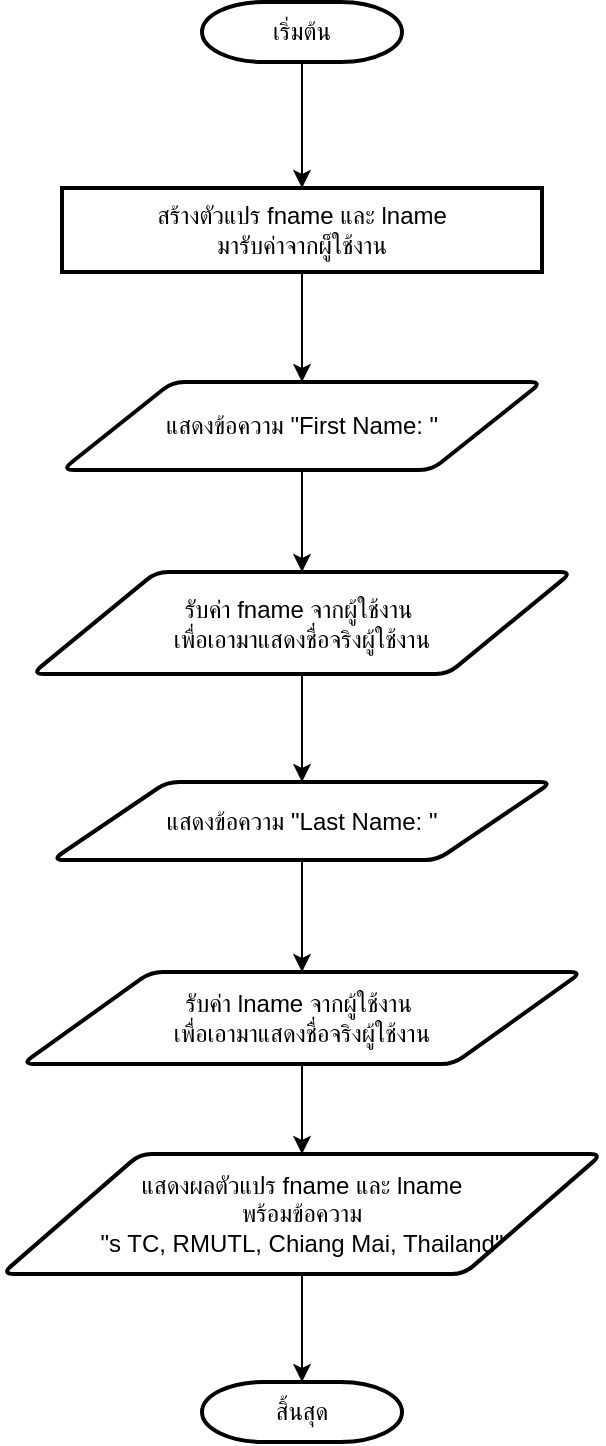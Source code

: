<mxfile version="25.0.3">
  <diagram name="Page-1" id="ZynZcwv4k0mCUNidkGsJ">
    <mxGraphModel dx="880" dy="468" grid="1" gridSize="10" guides="1" tooltips="1" connect="1" arrows="1" fold="1" page="1" pageScale="1" pageWidth="850" pageHeight="1100" math="0" shadow="0">
      <root>
        <mxCell id="0" />
        <mxCell id="1" parent="0" />
        <mxCell id="-NmU84zRDR6mgSTqXvbG-4" value="" style="edgeStyle=orthogonalEdgeStyle;rounded=0;orthogonalLoop=1;jettySize=auto;html=1;" edge="1" parent="1" source="-NmU84zRDR6mgSTqXvbG-1" target="-NmU84zRDR6mgSTqXvbG-3">
          <mxGeometry relative="1" as="geometry" />
        </mxCell>
        <mxCell id="-NmU84zRDR6mgSTqXvbG-1" value="เริ่มต้น" style="strokeWidth=2;html=1;shape=mxgraph.flowchart.terminator;whiteSpace=wrap;" vertex="1" parent="1">
          <mxGeometry x="340" y="60" width="100" height="30" as="geometry" />
        </mxCell>
        <mxCell id="-NmU84zRDR6mgSTqXvbG-6" value="" style="edgeStyle=orthogonalEdgeStyle;rounded=0;orthogonalLoop=1;jettySize=auto;html=1;" edge="1" parent="1" source="-NmU84zRDR6mgSTqXvbG-3" target="-NmU84zRDR6mgSTqXvbG-5">
          <mxGeometry relative="1" as="geometry" />
        </mxCell>
        <mxCell id="-NmU84zRDR6mgSTqXvbG-3" value="สร้างตัวแปร fname และ lname&lt;div&gt;มารับค่าจากผู็ใช้งาน&lt;/div&gt;" style="rounded=1;whiteSpace=wrap;html=1;absoluteArcSize=1;arcSize=0;strokeWidth=2;" vertex="1" parent="1">
          <mxGeometry x="270" y="153" width="240" height="42" as="geometry" />
        </mxCell>
        <mxCell id="-NmU84zRDR6mgSTqXvbG-8" value="" style="edgeStyle=orthogonalEdgeStyle;rounded=0;orthogonalLoop=1;jettySize=auto;html=1;" edge="1" parent="1" source="-NmU84zRDR6mgSTqXvbG-5" target="-NmU84zRDR6mgSTqXvbG-7">
          <mxGeometry relative="1" as="geometry" />
        </mxCell>
        <mxCell id="-NmU84zRDR6mgSTqXvbG-5" value="แสดงข้อความ&amp;nbsp;&lt;span style=&quot;background-color: initial;&quot;&gt;&quot;First Name:&amp;nbsp;&quot;&lt;/span&gt;" style="shape=parallelogram;html=1;strokeWidth=2;perimeter=parallelogramPerimeter;whiteSpace=wrap;rounded=1;arcSize=12;size=0.23;" vertex="1" parent="1">
          <mxGeometry x="270" y="250" width="240" height="44" as="geometry" />
        </mxCell>
        <mxCell id="-NmU84zRDR6mgSTqXvbG-12" value="" style="edgeStyle=orthogonalEdgeStyle;rounded=0;orthogonalLoop=1;jettySize=auto;html=1;" edge="1" parent="1" source="-NmU84zRDR6mgSTqXvbG-7" target="-NmU84zRDR6mgSTqXvbG-10">
          <mxGeometry relative="1" as="geometry" />
        </mxCell>
        <mxCell id="-NmU84zRDR6mgSTqXvbG-7" value="รับค่า fname จากผู้ใช้งาน&amp;nbsp;&lt;div&gt;เพื่อเอามาแสดงชื่อจริงผู้ใช้งาน&lt;/div&gt;" style="shape=parallelogram;html=1;strokeWidth=2;perimeter=parallelogramPerimeter;whiteSpace=wrap;rounded=1;arcSize=12;size=0.23;" vertex="1" parent="1">
          <mxGeometry x="255" y="345" width="270" height="51" as="geometry" />
        </mxCell>
        <mxCell id="-NmU84zRDR6mgSTqXvbG-9" value="" style="edgeStyle=orthogonalEdgeStyle;rounded=0;orthogonalLoop=1;jettySize=auto;html=1;" edge="1" source="-NmU84zRDR6mgSTqXvbG-10" target="-NmU84zRDR6mgSTqXvbG-11" parent="1">
          <mxGeometry relative="1" as="geometry" />
        </mxCell>
        <mxCell id="-NmU84zRDR6mgSTqXvbG-10" value="แสดงข้อความ&amp;nbsp;&lt;span style=&quot;background-color: initial;&quot;&gt;&quot;Last Name:&amp;nbsp;&quot;&lt;/span&gt;" style="shape=parallelogram;html=1;strokeWidth=2;perimeter=parallelogramPerimeter;whiteSpace=wrap;rounded=1;arcSize=12;size=0.23;" vertex="1" parent="1">
          <mxGeometry x="265" y="450" width="250" height="39" as="geometry" />
        </mxCell>
        <mxCell id="-NmU84zRDR6mgSTqXvbG-15" value="" style="edgeStyle=orthogonalEdgeStyle;rounded=0;orthogonalLoop=1;jettySize=auto;html=1;" edge="1" parent="1" source="-NmU84zRDR6mgSTqXvbG-11" target="-NmU84zRDR6mgSTqXvbG-13">
          <mxGeometry relative="1" as="geometry" />
        </mxCell>
        <mxCell id="-NmU84zRDR6mgSTqXvbG-11" value="รับค่า lname จากผู้ใช้งาน&amp;nbsp;&lt;div&gt;เพื่อเอามาแสดงชื่อจริงผู้ใช้งาน&lt;/div&gt;" style="shape=parallelogram;html=1;strokeWidth=2;perimeter=parallelogramPerimeter;whiteSpace=wrap;rounded=1;arcSize=12;size=0.23;" vertex="1" parent="1">
          <mxGeometry x="250" y="545" width="280" height="46" as="geometry" />
        </mxCell>
        <mxCell id="-NmU84zRDR6mgSTqXvbG-16" value="" style="edgeStyle=orthogonalEdgeStyle;rounded=0;orthogonalLoop=1;jettySize=auto;html=1;" edge="1" parent="1" source="-NmU84zRDR6mgSTqXvbG-13" target="-NmU84zRDR6mgSTqXvbG-14">
          <mxGeometry relative="1" as="geometry" />
        </mxCell>
        <mxCell id="-NmU84zRDR6mgSTqXvbG-13" value="แสดงผลตัวแปร fname และ lname&lt;div&gt;&lt;span style=&quot;background-color: initial;&quot;&gt;พร้อมข้อความ&lt;/span&gt;&lt;div&gt;&lt;span style=&quot;background-color: initial;&quot;&gt;&quot;s TC, RMUTL, Chiang Mai, Thailand&quot;&lt;/span&gt;&lt;/div&gt;&lt;/div&gt;" style="shape=parallelogram;html=1;strokeWidth=2;perimeter=parallelogramPerimeter;whiteSpace=wrap;rounded=1;arcSize=12;size=0.23;" vertex="1" parent="1">
          <mxGeometry x="240" y="636" width="300" height="60" as="geometry" />
        </mxCell>
        <mxCell id="-NmU84zRDR6mgSTqXvbG-14" value="สิ้นสุด" style="strokeWidth=2;html=1;shape=mxgraph.flowchart.terminator;whiteSpace=wrap;" vertex="1" parent="1">
          <mxGeometry x="340" y="750" width="100" height="30" as="geometry" />
        </mxCell>
      </root>
    </mxGraphModel>
  </diagram>
</mxfile>
